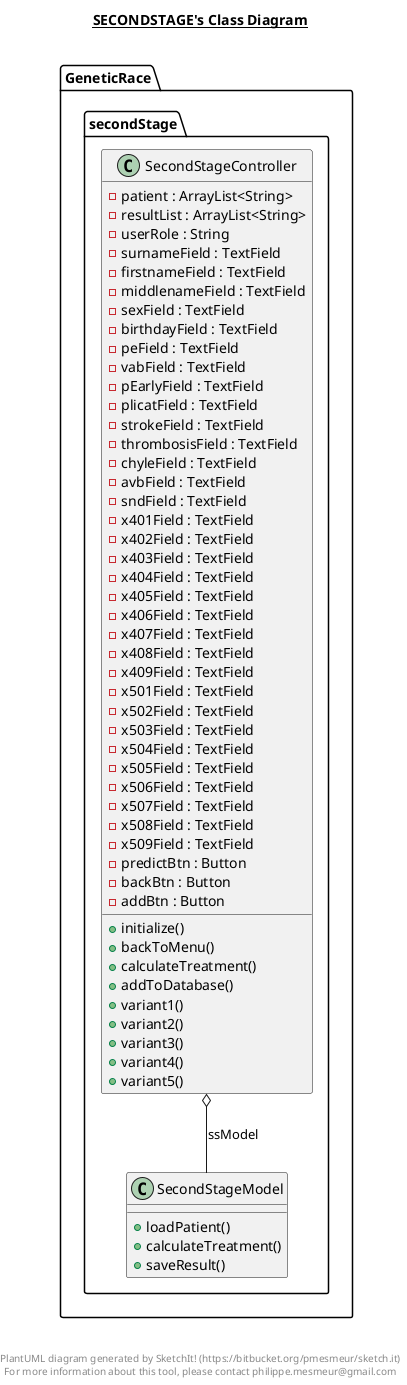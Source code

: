 @startuml

title __SECONDSTAGE's Class Diagram__\n

  package GeneticRace.secondStage {
    class SecondStageController {
        - patient : ArrayList<String>
        - resultList : ArrayList<String>
        - userRole : String
        - surnameField : TextField
        - firstnameField : TextField
        - middlenameField : TextField
        - sexField : TextField
        - birthdayField : TextField
        - peField : TextField
        - vabField : TextField
        - pEarlyField : TextField
        - plicatField : TextField
        - strokeField : TextField
        - thrombosisField : TextField
        - chyleField : TextField
        - avbField : TextField
        - sndField : TextField
        - x401Field : TextField
        - x402Field : TextField
        - x403Field : TextField
        - x404Field : TextField
        - x405Field : TextField
        - x406Field : TextField
        - x407Field : TextField
        - x408Field : TextField
        - x409Field : TextField
        - x501Field : TextField
        - x502Field : TextField
        - x503Field : TextField
        - x504Field : TextField
        - x505Field : TextField
        - x506Field : TextField
        - x507Field : TextField
        - x508Field : TextField
        - x509Field : TextField
        - predictBtn : Button
        - backBtn : Button
        - addBtn : Button
        + initialize()
        + backToMenu()
        + calculateTreatment()
        + addToDatabase()
        + variant1()
        + variant2()
        + variant3()
        + variant4()
        + variant5()
    }
  }
  

  package GeneticRace.secondStage {
    class SecondStageModel {
        + loadPatient()
        + calculateTreatment()
        + saveResult()
    }
  }
  

  SecondStageController o-- SecondStageModel : ssModel


right footer


PlantUML diagram generated by SketchIt! (https://bitbucket.org/pmesmeur/sketch.it)
For more information about this tool, please contact philippe.mesmeur@gmail.com
endfooter

@enduml
